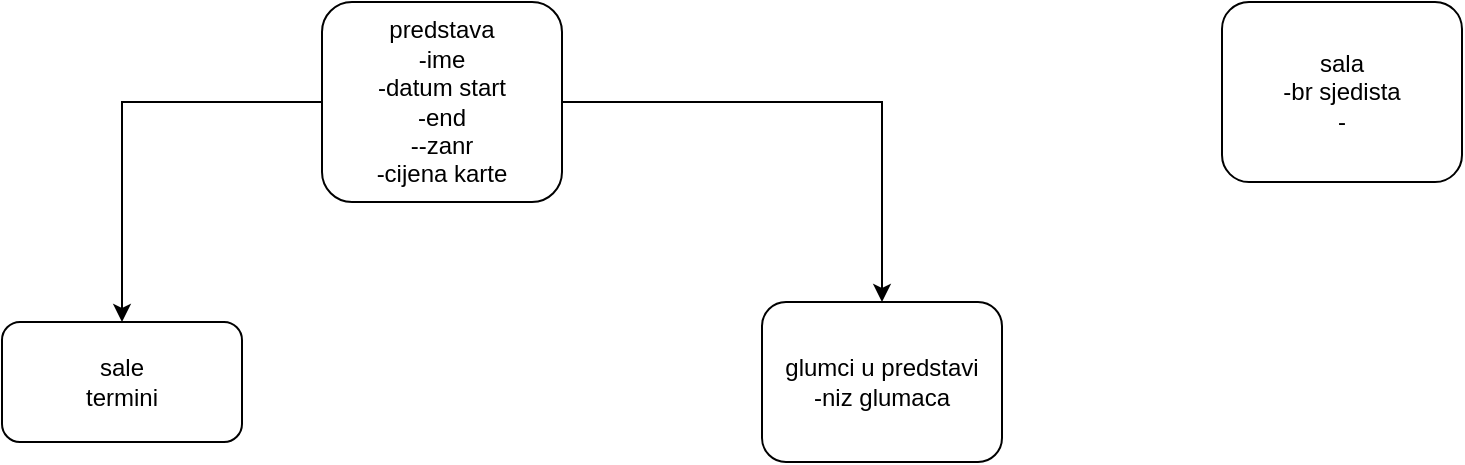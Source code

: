 <mxfile version="13.9.8" type="github">
  <diagram id="PFCEUixwn4KBJ1EoMOms" name="Page-1">
    <mxGraphModel dx="1038" dy="580" grid="1" gridSize="10" guides="1" tooltips="1" connect="1" arrows="1" fold="1" page="1" pageScale="1" pageWidth="850" pageHeight="1100" math="0" shadow="0">
      <root>
        <mxCell id="0" />
        <mxCell id="1" parent="0" />
        <mxCell id="8E1iLkJKNRUw8z5EEAQa-3" value="" style="edgeStyle=orthogonalEdgeStyle;rounded=0;orthogonalLoop=1;jettySize=auto;html=1;" edge="1" parent="1" source="8E1iLkJKNRUw8z5EEAQa-1" target="8E1iLkJKNRUw8z5EEAQa-2">
          <mxGeometry relative="1" as="geometry" />
        </mxCell>
        <mxCell id="8E1iLkJKNRUw8z5EEAQa-5" value="" style="edgeStyle=orthogonalEdgeStyle;rounded=0;orthogonalLoop=1;jettySize=auto;html=1;" edge="1" parent="1" source="8E1iLkJKNRUw8z5EEAQa-1" target="8E1iLkJKNRUw8z5EEAQa-4">
          <mxGeometry relative="1" as="geometry" />
        </mxCell>
        <mxCell id="8E1iLkJKNRUw8z5EEAQa-1" value="predstava&lt;br&gt;-ime&lt;br&gt;-datum start&lt;br&gt;-end&lt;br&gt;--zanr&lt;br&gt;-cijena karte" style="rounded=1;whiteSpace=wrap;html=1;" vertex="1" parent="1">
          <mxGeometry x="170" y="90" width="120" height="100" as="geometry" />
        </mxCell>
        <mxCell id="8E1iLkJKNRUw8z5EEAQa-2" value="glumci u predstavi&lt;br&gt;-niz glumaca" style="whiteSpace=wrap;html=1;rounded=1;" vertex="1" parent="1">
          <mxGeometry x="390" y="240" width="120" height="80" as="geometry" />
        </mxCell>
        <mxCell id="8E1iLkJKNRUw8z5EEAQa-4" value="sale&lt;br&gt;termini" style="whiteSpace=wrap;html=1;rounded=1;" vertex="1" parent="1">
          <mxGeometry x="10" y="250" width="120" height="60" as="geometry" />
        </mxCell>
        <mxCell id="8E1iLkJKNRUw8z5EEAQa-6" value="sala&lt;br&gt;-br sjedista&lt;br&gt;-" style="rounded=1;whiteSpace=wrap;html=1;" vertex="1" parent="1">
          <mxGeometry x="620" y="90" width="120" height="90" as="geometry" />
        </mxCell>
      </root>
    </mxGraphModel>
  </diagram>
</mxfile>
